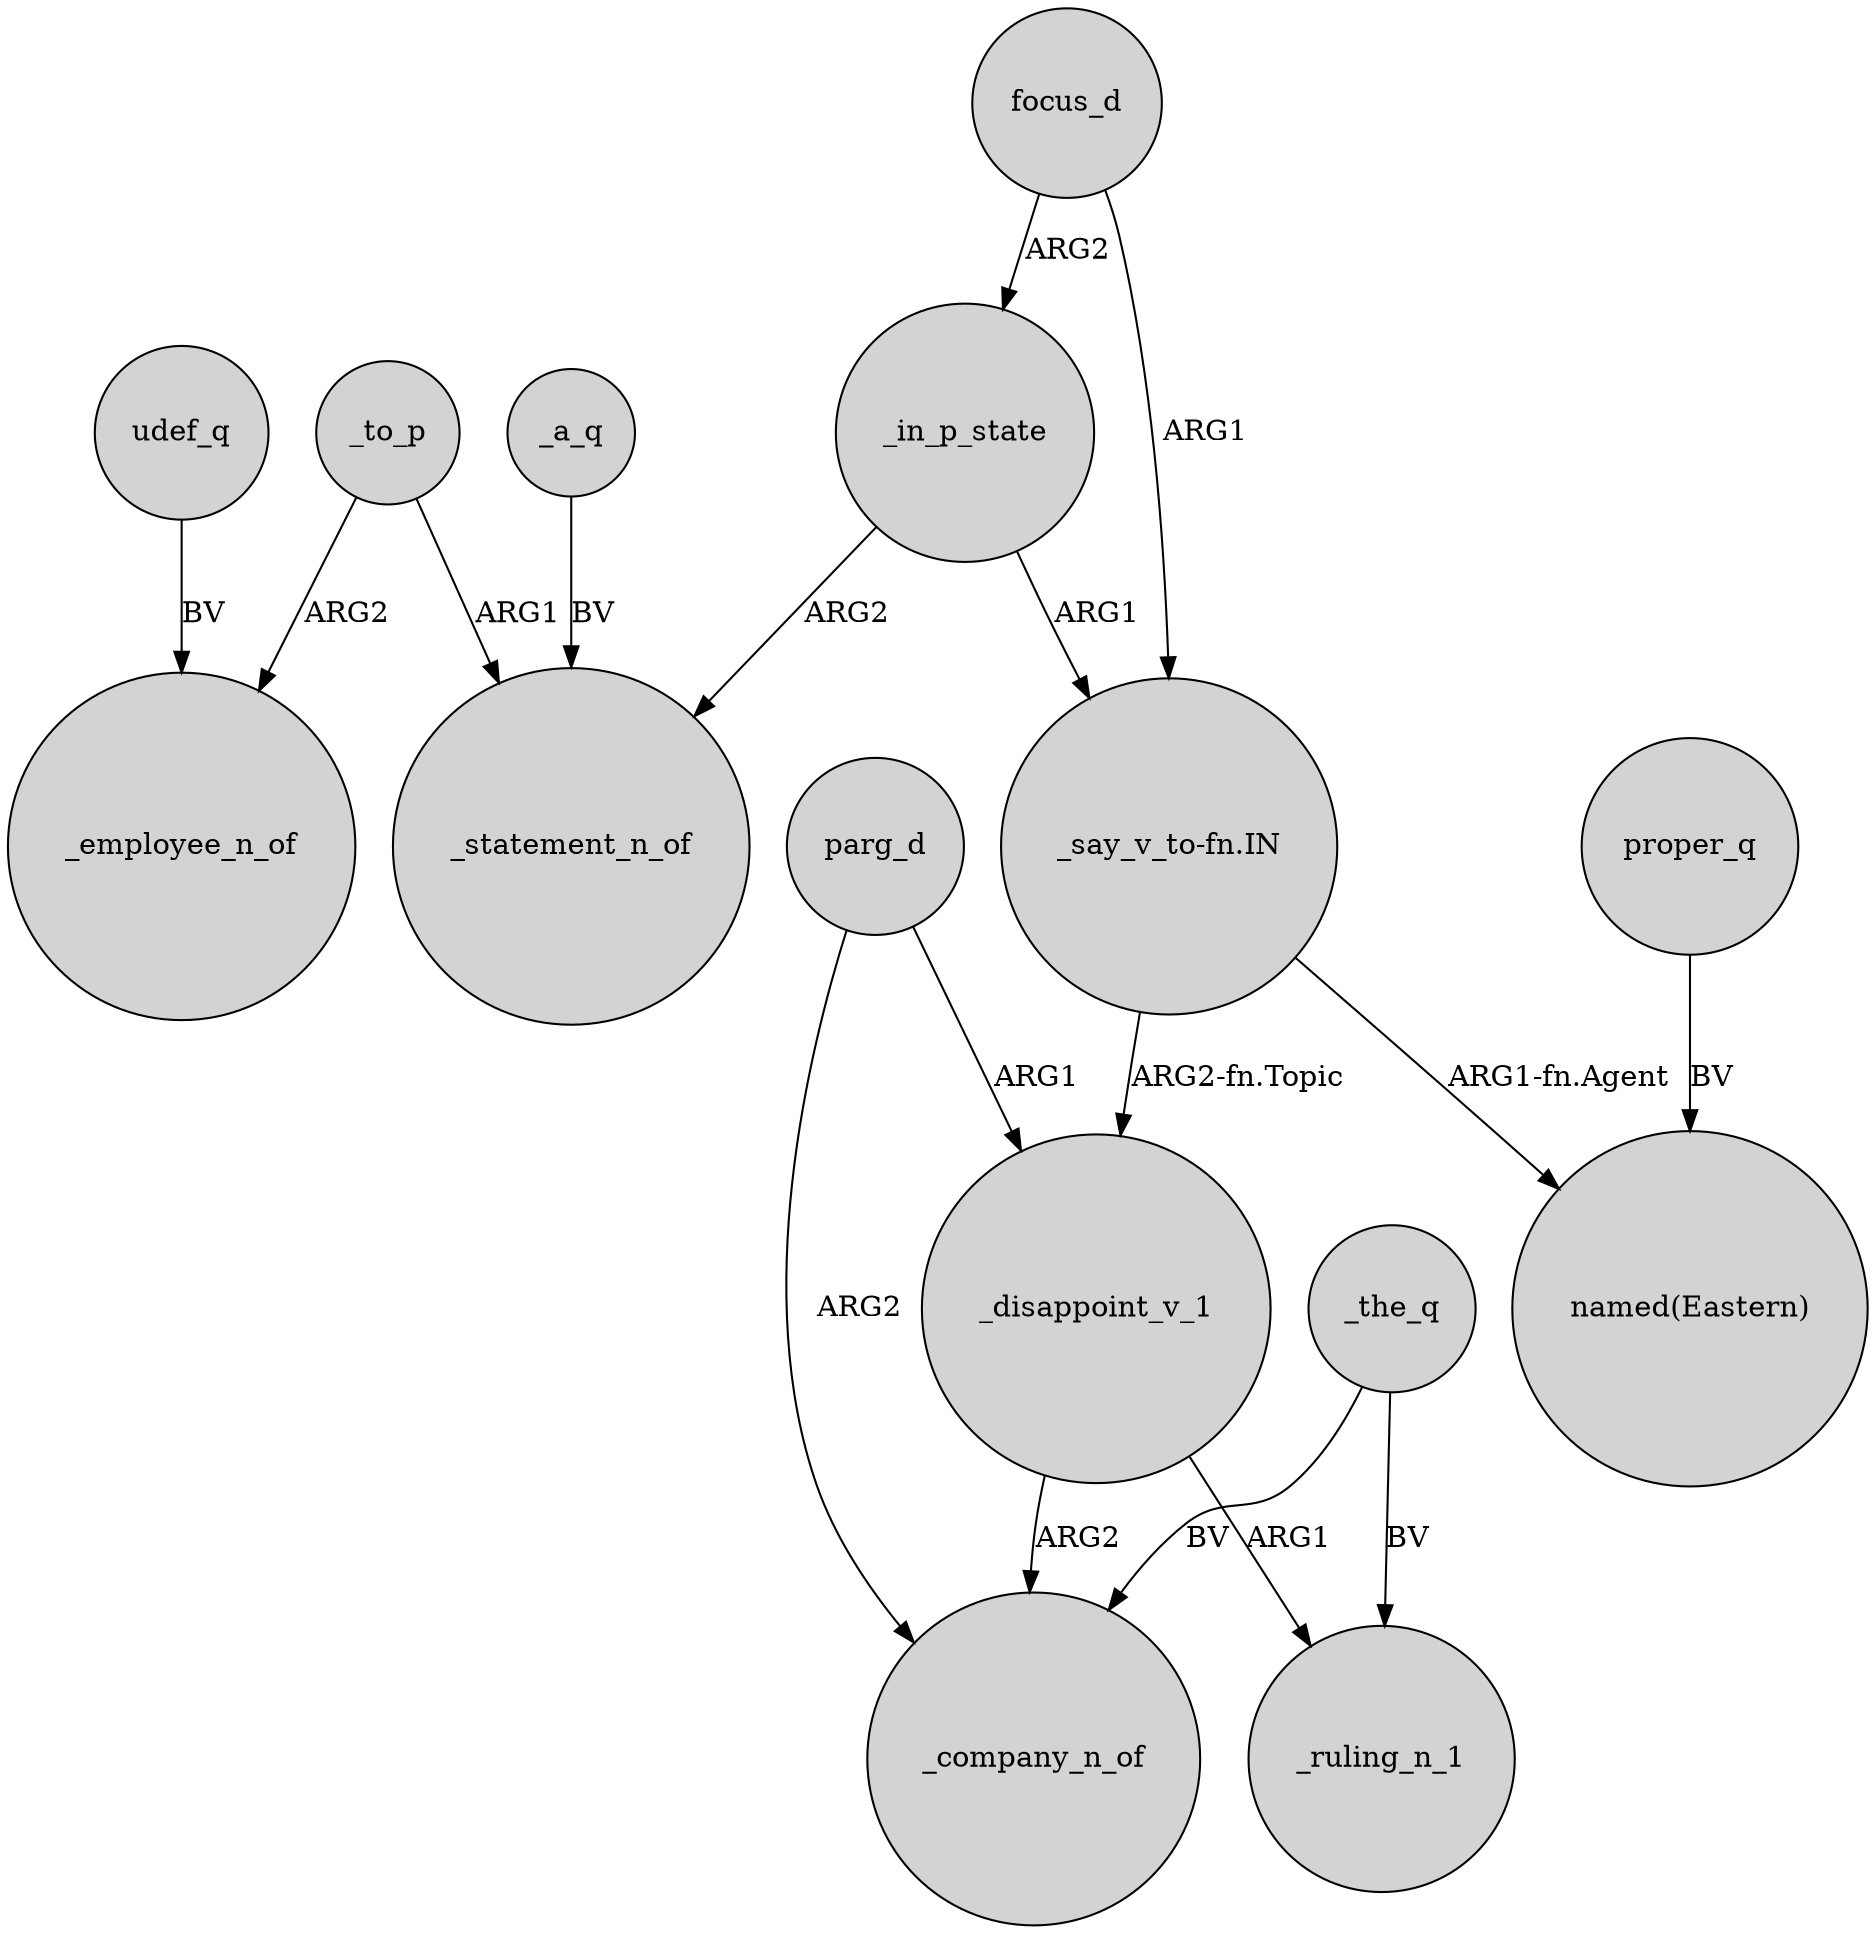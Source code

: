 digraph {
	node [shape=circle style=filled]
	_in_p_state -> _statement_n_of [label=ARG2]
	_to_p -> _employee_n_of [label=ARG2]
	_a_q -> _statement_n_of [label=BV]
	"_say_v_to-fn.IN" -> _disappoint_v_1 [label="ARG2-fn.Topic"]
	_disappoint_v_1 -> _ruling_n_1 [label=ARG1]
	_to_p -> _statement_n_of [label=ARG1]
	_disappoint_v_1 -> _company_n_of [label=ARG2]
	"_say_v_to-fn.IN" -> "named(Eastern)" [label="ARG1-fn.Agent"]
	udef_q -> _employee_n_of [label=BV]
	parg_d -> _company_n_of [label=ARG2]
	proper_q -> "named(Eastern)" [label=BV]
	_the_q -> _company_n_of [label=BV]
	parg_d -> _disappoint_v_1 [label=ARG1]
	_in_p_state -> "_say_v_to-fn.IN" [label=ARG1]
	focus_d -> "_say_v_to-fn.IN" [label=ARG1]
	focus_d -> _in_p_state [label=ARG2]
	_the_q -> _ruling_n_1 [label=BV]
}
